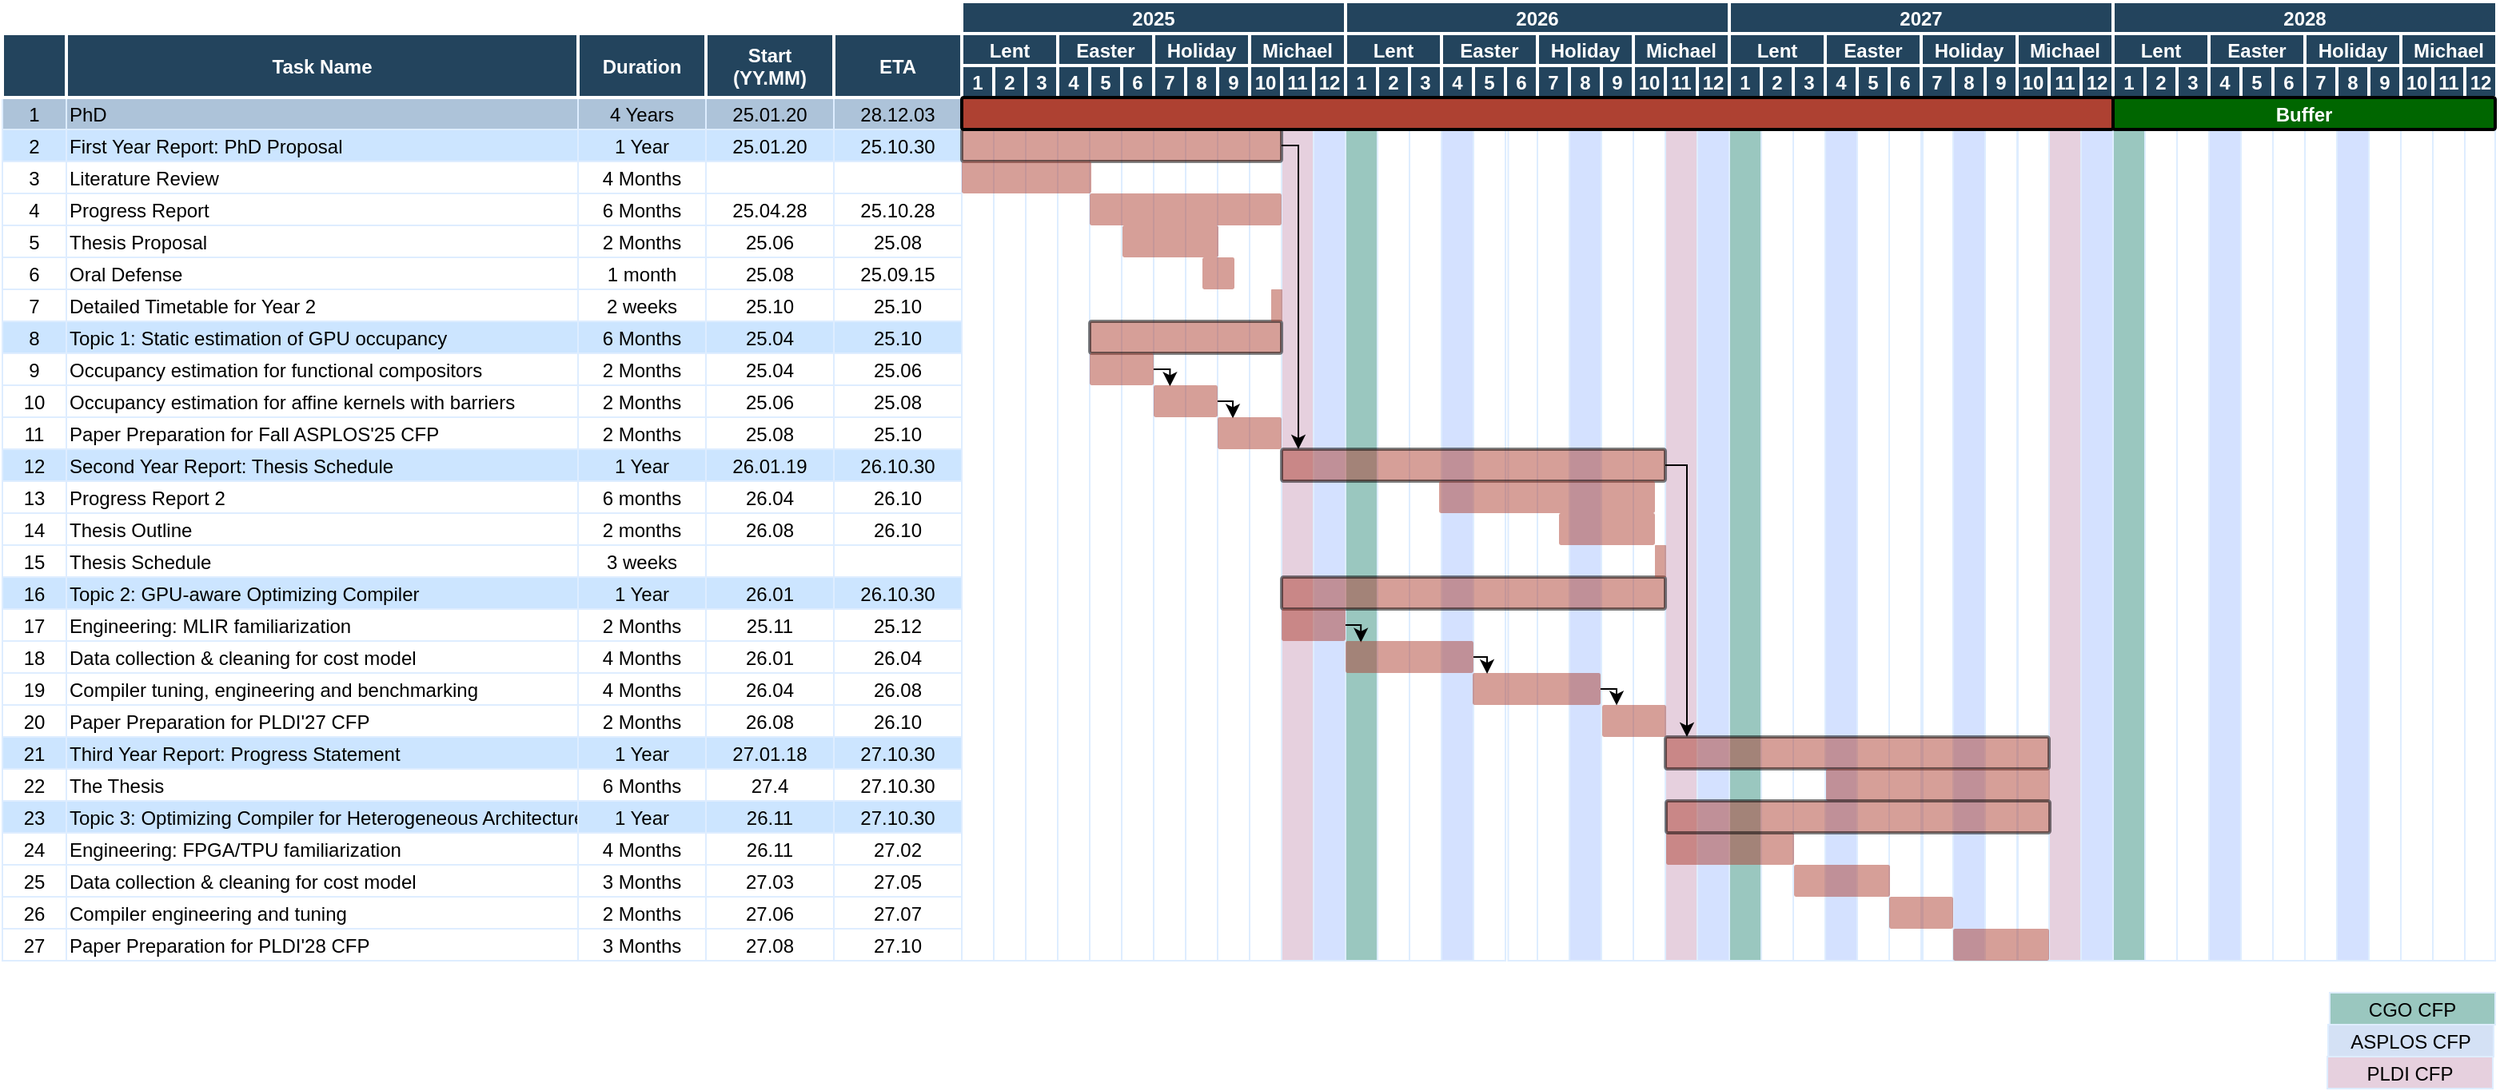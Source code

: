 <mxfile version="22.1.5" type="github">
  <diagram name="Page-1" id="8378b5f6-a2b2-b727-a746-972ab9d02e00">
    <mxGraphModel dx="847" dy="556" grid="1" gridSize="10" guides="1" tooltips="1" connect="0" arrows="1" fold="1" page="1" pageScale="1.5" pageWidth="1169" pageHeight="827" background="none" math="0" shadow="0">
      <root>
        <mxCell id="0" />
        <mxCell id="1" parent="0" />
        <mxCell id="1cEkrv7Ao01gGzmioIyL-587" value="" style="strokeColor=#DEEDFF" vertex="1" parent="1">
          <mxGeometry x="1347" y="380" width="20" height="540" as="geometry" />
        </mxCell>
        <mxCell id="1cEkrv7Ao01gGzmioIyL-431" value="" style="strokeColor=#DEEDFF" vertex="1" parent="1">
          <mxGeometry x="1326.5" y="380" width="20" height="540" as="geometry" />
        </mxCell>
        <mxCell id="1cEkrv7Ao01gGzmioIyL-586" value="" style="strokeColor=#DEEDFF" vertex="1" parent="1">
          <mxGeometry x="1287.5" y="380" width="20" height="540" as="geometry" />
        </mxCell>
        <mxCell id="1cEkrv7Ao01gGzmioIyL-544" value="" style="strokeColor=#DEEDFF" vertex="1" parent="1">
          <mxGeometry x="866.5" y="380" width="20" height="540" as="geometry" />
        </mxCell>
        <mxCell id="1cEkrv7Ao01gGzmioIyL-543" value="" style="strokeColor=#DEEDFF" vertex="1" parent="1">
          <mxGeometry x="1028.25" y="380" width="20" height="540" as="geometry" />
        </mxCell>
        <mxCell id="1cEkrv7Ao01gGzmioIyL-526" value="" style="strokeColor=#DEEDFF" vertex="1" parent="1">
          <mxGeometry x="1625.5" y="380" width="20" height="540" as="geometry" />
        </mxCell>
        <mxCell id="1cEkrv7Ao01gGzmioIyL-519" value="" style="strokeColor=#DEEDFF;fillColor=#E6D0DE;" vertex="1" parent="1">
          <mxGeometry x="886.5" y="380" width="20" height="540" as="geometry" />
        </mxCell>
        <mxCell id="1cEkrv7Ao01gGzmioIyL-520" value="" style="strokeColor=#DEEDFF;fillColor=#E6D0DE;" vertex="1" parent="1">
          <mxGeometry x="1126.5" y="380" width="20" height="540" as="geometry" />
        </mxCell>
        <mxCell id="1cEkrv7Ao01gGzmioIyL-521" value="" style="strokeColor=#DEEDFF;fillColor=#E6D0DE;" vertex="1" parent="1">
          <mxGeometry x="1366.5" y="380" width="20" height="540" as="geometry" />
        </mxCell>
        <mxCell id="1cEkrv7Ao01gGzmioIyL-507" value="" style="strokeColor=#DEEDFF;fillColor=#D4E1FF" vertex="1" parent="1">
          <mxGeometry x="906.5" y="380" width="20" height="540" as="geometry" />
        </mxCell>
        <mxCell id="1cEkrv7Ao01gGzmioIyL-437" value="" style="strokeColor=#DEEDFF" vertex="1" parent="1">
          <mxGeometry x="1606.5" y="380" width="20" height="540" as="geometry" />
        </mxCell>
        <mxCell id="1cEkrv7Ao01gGzmioIyL-438" value="" style="strokeColor=#DEEDFF" vertex="1" parent="1">
          <mxGeometry x="1586.5" y="380" width="20" height="540" as="geometry" />
        </mxCell>
        <mxCell id="1cEkrv7Ao01gGzmioIyL-439" value="" style="strokeColor=#DEEDFF" vertex="1" parent="1">
          <mxGeometry x="1566.5" y="380" width="20" height="540" as="geometry" />
        </mxCell>
        <mxCell id="1cEkrv7Ao01gGzmioIyL-440" value="" style="strokeColor=#DEEDFF" vertex="1" parent="1">
          <mxGeometry x="1526.5" y="380" width="20" height="540" as="geometry" />
        </mxCell>
        <mxCell id="1cEkrv7Ao01gGzmioIyL-441" value="" style="strokeColor=#DEEDFF" vertex="1" parent="1">
          <mxGeometry x="1506.5" y="380" width="20" height="540" as="geometry" />
        </mxCell>
        <mxCell id="1cEkrv7Ao01gGzmioIyL-442" value="" style="strokeColor=#DEEDFF" vertex="1" parent="1">
          <mxGeometry x="1486.5" y="380" width="20" height="540" as="geometry" />
        </mxCell>
        <mxCell id="1cEkrv7Ao01gGzmioIyL-443" value="" style="strokeColor=#DEEDFF" vertex="1" parent="1">
          <mxGeometry x="1446.5" y="380" width="20" height="540" as="geometry" />
        </mxCell>
        <mxCell id="1cEkrv7Ao01gGzmioIyL-444" value="" style="strokeColor=#DEEDFF" vertex="1" parent="1">
          <mxGeometry x="1426.5" y="380" width="20" height="540" as="geometry" />
        </mxCell>
        <mxCell id="1cEkrv7Ao01gGzmioIyL-432" value="" style="strokeColor=#DEEDFF" vertex="1" parent="1">
          <mxGeometry x="1236.5" y="350.0" width="20" height="520" as="geometry" />
        </mxCell>
        <mxCell id="1cEkrv7Ao01gGzmioIyL-433" value="" style="strokeColor=#DEEDFF" vertex="1" parent="1">
          <mxGeometry x="1266.5" y="380" width="20" height="540" as="geometry" />
        </mxCell>
        <mxCell id="1cEkrv7Ao01gGzmioIyL-434" value="" style="strokeColor=#DEEDFF" vertex="1" parent="1">
          <mxGeometry x="1246.5" y="380" width="20" height="540" as="geometry" />
        </mxCell>
        <mxCell id="1cEkrv7Ao01gGzmioIyL-435" value="" style="strokeColor=#DEEDFF" vertex="1" parent="1">
          <mxGeometry x="1206.5" y="380" width="20" height="540" as="geometry" />
        </mxCell>
        <mxCell id="1cEkrv7Ao01gGzmioIyL-436" value="" style="strokeColor=#DEEDFF" vertex="1" parent="1">
          <mxGeometry x="1186.5" y="380" width="20" height="540" as="geometry" />
        </mxCell>
        <mxCell id="1cEkrv7Ao01gGzmioIyL-422" value="" style="strokeColor=#DEEDFF" vertex="1" parent="1">
          <mxGeometry x="1106.5" y="380" width="20" height="540" as="geometry" />
        </mxCell>
        <mxCell id="1cEkrv7Ao01gGzmioIyL-423" value="" style="strokeColor=#DEEDFF" vertex="1" parent="1">
          <mxGeometry x="1086.5" y="380" width="20" height="540" as="geometry" />
        </mxCell>
        <mxCell id="1cEkrv7Ao01gGzmioIyL-424" value="" style="strokeColor=#DEEDFF" vertex="1" parent="1">
          <mxGeometry x="1046.5" y="380" width="20" height="540" as="geometry" />
        </mxCell>
        <mxCell id="1cEkrv7Ao01gGzmioIyL-426" value="" style="strokeColor=#DEEDFF" vertex="1" parent="1">
          <mxGeometry x="1006.5" y="380" width="20" height="540" as="geometry" />
        </mxCell>
        <mxCell id="1cEkrv7Ao01gGzmioIyL-427" value="" style="strokeColor=#DEEDFF" vertex="1" parent="1">
          <mxGeometry x="966.5" y="380" width="20" height="540" as="geometry" />
        </mxCell>
        <mxCell id="1cEkrv7Ao01gGzmioIyL-428" value="" style="strokeColor=#DEEDFF" vertex="1" parent="1">
          <mxGeometry x="946.5" y="380" width="20" height="540" as="geometry" />
        </mxCell>
        <mxCell id="1cEkrv7Ao01gGzmioIyL-418" value="" style="strokeColor=#DEEDFF" vertex="1" parent="1">
          <mxGeometry x="846.5" y="380" width="20" height="540" as="geometry" />
        </mxCell>
        <mxCell id="1cEkrv7Ao01gGzmioIyL-419" value="" style="strokeColor=#DEEDFF" vertex="1" parent="1">
          <mxGeometry x="826.5" y="380" width="20" height="540" as="geometry" />
        </mxCell>
        <mxCell id="1cEkrv7Ao01gGzmioIyL-420" value="" style="strokeColor=#DEEDFF" vertex="1" parent="1">
          <mxGeometry x="806.5" y="380" width="20" height="540" as="geometry" />
        </mxCell>
        <mxCell id="1cEkrv7Ao01gGzmioIyL-414" value="" style="strokeColor=#DEEDFF" vertex="1" parent="1">
          <mxGeometry x="786.5" y="380" width="20" height="540" as="geometry" />
        </mxCell>
        <mxCell id="1cEkrv7Ao01gGzmioIyL-413" value="" style="strokeColor=#DEEDFF" vertex="1" parent="1">
          <mxGeometry x="766.5" y="380" width="20" height="540" as="geometry" />
        </mxCell>
        <mxCell id="1cEkrv7Ao01gGzmioIyL-412" value="" style="strokeColor=#DEEDFF" vertex="1" parent="1">
          <mxGeometry x="746.5" y="380" width="20" height="540" as="geometry" />
        </mxCell>
        <mxCell id="1cEkrv7Ao01gGzmioIyL-411" value="" style="strokeColor=#DEEDFF" vertex="1" parent="1">
          <mxGeometry x="726.5" y="380" width="20" height="540" as="geometry" />
        </mxCell>
        <mxCell id="1cEkrv7Ao01gGzmioIyL-410" value="" style="strokeColor=#DEEDFF" vertex="1" parent="1">
          <mxGeometry x="706.5" y="380" width="20" height="540" as="geometry" />
        </mxCell>
        <mxCell id="1cEkrv7Ao01gGzmioIyL-393" value="" style="strokeColor=#DEEDFF;fillColor=#D4E1FF" vertex="1" parent="1">
          <mxGeometry x="1546.5" y="380" width="20" height="540" as="geometry" />
        </mxCell>
        <mxCell id="1cEkrv7Ao01gGzmioIyL-394" value="" style="strokeColor=#DEEDFF;fillColor=#D4E1FF" vertex="1" parent="1">
          <mxGeometry x="1466.5" y="380" width="20" height="540" as="geometry" />
        </mxCell>
        <mxCell id="1cEkrv7Ao01gGzmioIyL-395" value="" style="strokeColor=#DEEDFF;fillColor=#9AC7BF;" vertex="1" parent="1">
          <mxGeometry x="1406.5" y="380" width="20" height="540" as="geometry" />
        </mxCell>
        <mxCell id="1cEkrv7Ao01gGzmioIyL-385" value="" style="strokeColor=#DEEDFF;fillColor=#D4E1FF" vertex="1" parent="1">
          <mxGeometry x="1386.5" y="380" width="20" height="540" as="geometry" />
        </mxCell>
        <mxCell id="1cEkrv7Ao01gGzmioIyL-386" value="" style="strokeColor=#DEEDFF;fillColor=#D4E1FF" vertex="1" parent="1">
          <mxGeometry x="1306.5" y="380" width="20" height="540" as="geometry" />
        </mxCell>
        <mxCell id="1cEkrv7Ao01gGzmioIyL-387" value="" style="strokeColor=#DEEDFF;fillColor=#D4E1FF" vertex="1" parent="1">
          <mxGeometry x="1226.5" y="380" width="20" height="540" as="geometry" />
        </mxCell>
        <mxCell id="1cEkrv7Ao01gGzmioIyL-388" value="" style="strokeColor=#DEEDFF;fillColor=#9AC7BF;" vertex="1" parent="1">
          <mxGeometry x="1166.5" y="380" width="20" height="540" as="geometry" />
        </mxCell>
        <mxCell id="1cEkrv7Ao01gGzmioIyL-383" value="" style="strokeColor=#DEEDFF;fillColor=#D4E1FF" vertex="1" parent="1">
          <mxGeometry x="1146.5" y="380" width="20" height="540" as="geometry" />
        </mxCell>
        <mxCell id="1cEkrv7Ao01gGzmioIyL-379" value="" style="strokeColor=#DEEDFF;fillColor=#D4E1FF" vertex="1" parent="1">
          <mxGeometry x="1066.5" y="380" width="20" height="540" as="geometry" />
        </mxCell>
        <mxCell id="1cEkrv7Ao01gGzmioIyL-378" value="" style="strokeColor=#DEEDFF;fillColor=#D4E1FF" vertex="1" parent="1">
          <mxGeometry x="986.5" y="380" width="20" height="540" as="geometry" />
        </mxCell>
        <mxCell id="1cEkrv7Ao01gGzmioIyL-356" value="1" style="fillColor=#23445D;strokeColor=#FFFFFF;strokeWidth=2;fontColor=#FFFFFF;fontStyle=1" vertex="1" parent="1">
          <mxGeometry x="1406.5" y="360.0" width="20" height="20" as="geometry" />
        </mxCell>
        <mxCell id="1cEkrv7Ao01gGzmioIyL-357" value="2" style="fillColor=#23445D;strokeColor=#FFFFFF;strokeWidth=2;fontColor=#FFFFFF;fontStyle=1" vertex="1" parent="1">
          <mxGeometry x="1426.5" y="360.0" width="20" height="20" as="geometry" />
        </mxCell>
        <mxCell id="1cEkrv7Ao01gGzmioIyL-358" value="3" style="fillColor=#23445D;strokeColor=#FFFFFF;strokeWidth=2;fontColor=#FFFFFF;fontStyle=1" vertex="1" parent="1">
          <mxGeometry x="1446.5" y="360.0" width="20" height="20" as="geometry" />
        </mxCell>
        <mxCell id="1cEkrv7Ao01gGzmioIyL-359" value="4" style="fillColor=#23445D;strokeColor=#FFFFFF;strokeWidth=2;fontColor=#FFFFFF;fontStyle=1" vertex="1" parent="1">
          <mxGeometry x="1466.5" y="360.0" width="20" height="20" as="geometry" />
        </mxCell>
        <mxCell id="1cEkrv7Ao01gGzmioIyL-360" value="5" style="fillColor=#23445D;strokeColor=#FFFFFF;strokeWidth=2;fontColor=#FFFFFF;fontStyle=1" vertex="1" parent="1">
          <mxGeometry x="1486.5" y="360.0" width="20" height="20" as="geometry" />
        </mxCell>
        <mxCell id="1cEkrv7Ao01gGzmioIyL-361" value="6" style="fillColor=#23445D;strokeColor=#FFFFFF;strokeWidth=2;fontColor=#FFFFFF;fontStyle=1" vertex="1" parent="1">
          <mxGeometry x="1506.5" y="360.0" width="20" height="20" as="geometry" />
        </mxCell>
        <mxCell id="1cEkrv7Ao01gGzmioIyL-362" value="7" style="fillColor=#23445D;strokeColor=#FFFFFF;strokeWidth=2;fontColor=#FFFFFF;fontStyle=1" vertex="1" parent="1">
          <mxGeometry x="1526.5" y="360.0" width="20" height="20" as="geometry" />
        </mxCell>
        <mxCell id="1cEkrv7Ao01gGzmioIyL-363" value="8" style="fillColor=#23445D;strokeColor=#FFFFFF;strokeWidth=2;fontColor=#FFFFFF;fontStyle=1" vertex="1" parent="1">
          <mxGeometry x="1546.5" y="360.0" width="20" height="20" as="geometry" />
        </mxCell>
        <mxCell id="1cEkrv7Ao01gGzmioIyL-364" value="9" style="fillColor=#23445D;strokeColor=#FFFFFF;strokeWidth=2;fontColor=#FFFFFF;fontStyle=1" vertex="1" parent="1">
          <mxGeometry x="1566.5" y="360.0" width="20" height="20" as="geometry" />
        </mxCell>
        <mxCell id="1cEkrv7Ao01gGzmioIyL-365" value="10" style="fillColor=#23445D;strokeColor=#FFFFFF;strokeWidth=2;fontColor=#FFFFFF;fontStyle=1" vertex="1" parent="1">
          <mxGeometry x="1586.5" y="360.0" width="20" height="20" as="geometry" />
        </mxCell>
        <mxCell id="1cEkrv7Ao01gGzmioIyL-366" value="11" style="fillColor=#23445D;strokeColor=#FFFFFF;strokeWidth=2;fontColor=#FFFFFF;fontStyle=1" vertex="1" parent="1">
          <mxGeometry x="1606.5" y="360.0" width="20" height="20" as="geometry" />
        </mxCell>
        <mxCell id="1cEkrv7Ao01gGzmioIyL-367" value="12" style="fillColor=#23445D;strokeColor=#FFFFFF;strokeWidth=2;fontColor=#FFFFFF;fontStyle=1" vertex="1" parent="1">
          <mxGeometry x="1626.5" y="360.0" width="20" height="20" as="geometry" />
        </mxCell>
        <mxCell id="1cEkrv7Ao01gGzmioIyL-368" value="Michael" style="fillColor=#23445D;strokeColor=#FFFFFF;strokeWidth=2;fontColor=#FFFFFF;fontStyle=1" vertex="1" parent="1">
          <mxGeometry x="1586.5" y="340" width="60" height="20" as="geometry" />
        </mxCell>
        <mxCell id="1cEkrv7Ao01gGzmioIyL-369" value="Easter" style="fillColor=#23445D;strokeColor=#FFFFFF;strokeWidth=2;fontColor=#FFFFFF;fontStyle=1" vertex="1" parent="1">
          <mxGeometry x="1466.5" y="340" width="60" height="20" as="geometry" />
        </mxCell>
        <mxCell id="1cEkrv7Ao01gGzmioIyL-370" value="Lent" style="fillColor=#23445D;strokeColor=#FFFFFF;strokeWidth=2;fontColor=#FFFFFF;fontStyle=1" vertex="1" parent="1">
          <mxGeometry x="1406.5" y="340" width="60" height="20" as="geometry" />
        </mxCell>
        <mxCell id="1cEkrv7Ao01gGzmioIyL-371" value="Holiday" style="fillColor=#23445D;strokeColor=#FFFFFF;strokeWidth=2;fontColor=#FFFFFF;fontStyle=1" vertex="1" parent="1">
          <mxGeometry x="1526.5" y="340" width="60" height="20" as="geometry" />
        </mxCell>
        <mxCell id="1cEkrv7Ao01gGzmioIyL-372" value="2028" style="fillColor=#23445D;strokeColor=#FFFFFF;strokeWidth=2;fontColor=#FFFFFF;fontStyle=1" vertex="1" parent="1">
          <mxGeometry x="1406.5" y="320" width="240" height="20" as="geometry" />
        </mxCell>
        <mxCell id="1cEkrv7Ao01gGzmioIyL-287" value="1" style="fillColor=#23445D;strokeColor=#FFFFFF;strokeWidth=2;fontColor=#FFFFFF;fontStyle=1" vertex="1" parent="1">
          <mxGeometry x="926.5" y="360.0" width="20" height="20" as="geometry" />
        </mxCell>
        <mxCell id="1cEkrv7Ao01gGzmioIyL-288" value="2" style="fillColor=#23445D;strokeColor=#FFFFFF;strokeWidth=2;fontColor=#FFFFFF;fontStyle=1" vertex="1" parent="1">
          <mxGeometry x="946.5" y="360.0" width="20" height="20" as="geometry" />
        </mxCell>
        <mxCell id="1cEkrv7Ao01gGzmioIyL-289" value="3" style="fillColor=#23445D;strokeColor=#FFFFFF;strokeWidth=2;fontColor=#FFFFFF;fontStyle=1" vertex="1" parent="1">
          <mxGeometry x="966.5" y="360.0" width="20" height="20" as="geometry" />
        </mxCell>
        <mxCell id="1cEkrv7Ao01gGzmioIyL-290" value="4" style="fillColor=#23445D;strokeColor=#FFFFFF;strokeWidth=2;fontColor=#FFFFFF;fontStyle=1" vertex="1" parent="1">
          <mxGeometry x="986.5" y="360.0" width="20" height="20" as="geometry" />
        </mxCell>
        <mxCell id="1cEkrv7Ao01gGzmioIyL-291" value="5" style="fillColor=#23445D;strokeColor=#FFFFFF;strokeWidth=2;fontColor=#FFFFFF;fontStyle=1" vertex="1" parent="1">
          <mxGeometry x="1006.5" y="360.0" width="20" height="20" as="geometry" />
        </mxCell>
        <mxCell id="1cEkrv7Ao01gGzmioIyL-292" value="6" style="fillColor=#23445D;strokeColor=#FFFFFF;strokeWidth=2;fontColor=#FFFFFF;fontStyle=1" vertex="1" parent="1">
          <mxGeometry x="1026.5" y="360.0" width="20" height="20" as="geometry" />
        </mxCell>
        <mxCell id="1cEkrv7Ao01gGzmioIyL-293" value="7" style="fillColor=#23445D;strokeColor=#FFFFFF;strokeWidth=2;fontColor=#FFFFFF;fontStyle=1" vertex="1" parent="1">
          <mxGeometry x="1046.5" y="360.0" width="20" height="20" as="geometry" />
        </mxCell>
        <mxCell id="1cEkrv7Ao01gGzmioIyL-294" value="8" style="fillColor=#23445D;strokeColor=#FFFFFF;strokeWidth=2;fontColor=#FFFFFF;fontStyle=1" vertex="1" parent="1">
          <mxGeometry x="1066.5" y="360.0" width="20" height="20" as="geometry" />
        </mxCell>
        <mxCell id="1cEkrv7Ao01gGzmioIyL-295" value="9" style="fillColor=#23445D;strokeColor=#FFFFFF;strokeWidth=2;fontColor=#FFFFFF;fontStyle=1" vertex="1" parent="1">
          <mxGeometry x="1086.5" y="360.0" width="20" height="20" as="geometry" />
        </mxCell>
        <mxCell id="1cEkrv7Ao01gGzmioIyL-296" value="10" style="fillColor=#23445D;strokeColor=#FFFFFF;strokeWidth=2;fontColor=#FFFFFF;fontStyle=1" vertex="1" parent="1">
          <mxGeometry x="1106.5" y="360.0" width="20" height="20" as="geometry" />
        </mxCell>
        <mxCell id="1cEkrv7Ao01gGzmioIyL-297" value="11" style="fillColor=#23445D;strokeColor=#FFFFFF;strokeWidth=2;fontColor=#FFFFFF;fontStyle=1" vertex="1" parent="1">
          <mxGeometry x="1126.5" y="360.0" width="20" height="20" as="geometry" />
        </mxCell>
        <mxCell id="1cEkrv7Ao01gGzmioIyL-298" value="12" style="fillColor=#23445D;strokeColor=#FFFFFF;strokeWidth=2;fontColor=#FFFFFF;fontStyle=1" vertex="1" parent="1">
          <mxGeometry x="1146.5" y="360.0" width="20" height="20" as="geometry" />
        </mxCell>
        <mxCell id="1cEkrv7Ao01gGzmioIyL-299" value="Michael" style="fillColor=#23445D;strokeColor=#FFFFFF;strokeWidth=2;fontColor=#FFFFFF;fontStyle=1" vertex="1" parent="1">
          <mxGeometry x="1106.5" y="340" width="60" height="20" as="geometry" />
        </mxCell>
        <mxCell id="1cEkrv7Ao01gGzmioIyL-300" value="Easter" style="fillColor=#23445D;strokeColor=#FFFFFF;strokeWidth=2;fontColor=#FFFFFF;fontStyle=1" vertex="1" parent="1">
          <mxGeometry x="986.5" y="340" width="60" height="20" as="geometry" />
        </mxCell>
        <mxCell id="1cEkrv7Ao01gGzmioIyL-301" value="Lent" style="fillColor=#23445D;strokeColor=#FFFFFF;strokeWidth=2;fontColor=#FFFFFF;fontStyle=1" vertex="1" parent="1">
          <mxGeometry x="926.5" y="340" width="60" height="20" as="geometry" />
        </mxCell>
        <mxCell id="1cEkrv7Ao01gGzmioIyL-302" value="Holiday" style="fillColor=#23445D;strokeColor=#FFFFFF;strokeWidth=2;fontColor=#FFFFFF;fontStyle=1" vertex="1" parent="1">
          <mxGeometry x="1046.5" y="340" width="60" height="20" as="geometry" />
        </mxCell>
        <mxCell id="1cEkrv7Ao01gGzmioIyL-303" value="2026" style="fillColor=#23445D;strokeColor=#FFFFFF;strokeWidth=2;fontColor=#FFFFFF;fontStyle=1" vertex="1" parent="1">
          <mxGeometry x="926.5" y="320" width="240" height="20" as="geometry" />
        </mxCell>
        <mxCell id="1cEkrv7Ao01gGzmioIyL-321" value="1" style="fillColor=#23445D;strokeColor=#FFFFFF;strokeWidth=2;fontColor=#FFFFFF;fontStyle=1" vertex="1" parent="1">
          <mxGeometry x="1166.5" y="360.0" width="20" height="20" as="geometry" />
        </mxCell>
        <mxCell id="1cEkrv7Ao01gGzmioIyL-322" value="2" style="fillColor=#23445D;strokeColor=#FFFFFF;strokeWidth=2;fontColor=#FFFFFF;fontStyle=1" vertex="1" parent="1">
          <mxGeometry x="1186.5" y="360.0" width="20" height="20" as="geometry" />
        </mxCell>
        <mxCell id="1cEkrv7Ao01gGzmioIyL-323" value="3" style="fillColor=#23445D;strokeColor=#FFFFFF;strokeWidth=2;fontColor=#FFFFFF;fontStyle=1" vertex="1" parent="1">
          <mxGeometry x="1206.5" y="360.0" width="20" height="20" as="geometry" />
        </mxCell>
        <mxCell id="1cEkrv7Ao01gGzmioIyL-324" value="4" style="fillColor=#23445D;strokeColor=#FFFFFF;strokeWidth=2;fontColor=#FFFFFF;fontStyle=1" vertex="1" parent="1">
          <mxGeometry x="1226.5" y="360.0" width="20" height="20" as="geometry" />
        </mxCell>
        <mxCell id="1cEkrv7Ao01gGzmioIyL-325" value="5" style="fillColor=#23445D;strokeColor=#FFFFFF;strokeWidth=2;fontColor=#FFFFFF;fontStyle=1" vertex="1" parent="1">
          <mxGeometry x="1246.5" y="360.0" width="20" height="20" as="geometry" />
        </mxCell>
        <mxCell id="1cEkrv7Ao01gGzmioIyL-326" value="6" style="fillColor=#23445D;strokeColor=#FFFFFF;strokeWidth=2;fontColor=#FFFFFF;fontStyle=1" vertex="1" parent="1">
          <mxGeometry x="1266.5" y="360.0" width="20" height="20" as="geometry" />
        </mxCell>
        <mxCell id="1cEkrv7Ao01gGzmioIyL-327" value="7" style="fillColor=#23445D;strokeColor=#FFFFFF;strokeWidth=2;fontColor=#FFFFFF;fontStyle=1" vertex="1" parent="1">
          <mxGeometry x="1286.5" y="360.0" width="20" height="20" as="geometry" />
        </mxCell>
        <mxCell id="1cEkrv7Ao01gGzmioIyL-328" value="8" style="fillColor=#23445D;strokeColor=#FFFFFF;strokeWidth=2;fontColor=#FFFFFF;fontStyle=1" vertex="1" parent="1">
          <mxGeometry x="1306.5" y="360.0" width="20" height="20" as="geometry" />
        </mxCell>
        <mxCell id="1cEkrv7Ao01gGzmioIyL-329" value="9" style="fillColor=#23445D;strokeColor=#FFFFFF;strokeWidth=2;fontColor=#FFFFFF;fontStyle=1" vertex="1" parent="1">
          <mxGeometry x="1326.5" y="360.0" width="20" height="20" as="geometry" />
        </mxCell>
        <mxCell id="1cEkrv7Ao01gGzmioIyL-330" value="10" style="fillColor=#23445D;strokeColor=#FFFFFF;strokeWidth=2;fontColor=#FFFFFF;fontStyle=1" vertex="1" parent="1">
          <mxGeometry x="1346.5" y="360.0" width="20" height="20" as="geometry" />
        </mxCell>
        <mxCell id="1cEkrv7Ao01gGzmioIyL-331" value="11" style="fillColor=#23445D;strokeColor=#FFFFFF;strokeWidth=2;fontColor=#FFFFFF;fontStyle=1" vertex="1" parent="1">
          <mxGeometry x="1366.5" y="360.0" width="20" height="20" as="geometry" />
        </mxCell>
        <mxCell id="1cEkrv7Ao01gGzmioIyL-332" value="12" style="fillColor=#23445D;strokeColor=#FFFFFF;strokeWidth=2;fontColor=#FFFFFF;fontStyle=1" vertex="1" parent="1">
          <mxGeometry x="1386.5" y="360.0" width="20" height="20" as="geometry" />
        </mxCell>
        <mxCell id="1cEkrv7Ao01gGzmioIyL-333" value="Michael" style="fillColor=#23445D;strokeColor=#FFFFFF;strokeWidth=2;fontColor=#FFFFFF;fontStyle=1" vertex="1" parent="1">
          <mxGeometry x="1346.5" y="340" width="60" height="20" as="geometry" />
        </mxCell>
        <mxCell id="1cEkrv7Ao01gGzmioIyL-334" value="Easter" style="fillColor=#23445D;strokeColor=#FFFFFF;strokeWidth=2;fontColor=#FFFFFF;fontStyle=1" vertex="1" parent="1">
          <mxGeometry x="1226.5" y="340" width="60" height="20" as="geometry" />
        </mxCell>
        <mxCell id="1cEkrv7Ao01gGzmioIyL-335" value="Lent" style="fillColor=#23445D;strokeColor=#FFFFFF;strokeWidth=2;fontColor=#FFFFFF;fontStyle=1" vertex="1" parent="1">
          <mxGeometry x="1166.5" y="340" width="60" height="20" as="geometry" />
        </mxCell>
        <mxCell id="1cEkrv7Ao01gGzmioIyL-336" value="Holiday" style="fillColor=#23445D;strokeColor=#FFFFFF;strokeWidth=2;fontColor=#FFFFFF;fontStyle=1" vertex="1" parent="1">
          <mxGeometry x="1286.5" y="340" width="60" height="20" as="geometry" />
        </mxCell>
        <mxCell id="1cEkrv7Ao01gGzmioIyL-337" value="2027" style="fillColor=#23445D;strokeColor=#FFFFFF;strokeWidth=2;fontColor=#FFFFFF;fontStyle=1" vertex="1" parent="1">
          <mxGeometry x="1166.5" y="320" width="240" height="20" as="geometry" />
        </mxCell>
        <mxCell id="63" value="1" style="strokeColor=#DEEDFF;fillColor=#ADC3D9" parent="1" vertex="1">
          <mxGeometry x="86.5" y="380" width="40" height="20" as="geometry" />
        </mxCell>
        <mxCell id="64" value="PhD " style="align=left;strokeColor=#DEEDFF;fillColor=#ADC3D9" parent="1" vertex="1">
          <mxGeometry x="126.5" y="380" width="320" height="20" as="geometry" />
        </mxCell>
        <mxCell id="65" value="4 Years" style="strokeColor=#DEEDFF;fillColor=#ADC3D9" parent="1" vertex="1">
          <mxGeometry x="446.5" y="380" width="80.0" height="20" as="geometry" />
        </mxCell>
        <mxCell id="66" value="25.01.20" style="strokeColor=#DEEDFF;fillColor=#ADC3D9" parent="1" vertex="1">
          <mxGeometry x="526.5" y="380" width="80.0" height="20" as="geometry" />
        </mxCell>
        <mxCell id="67" value="28.12.03" style="strokeColor=#DEEDFF;fillColor=#ADC3D9" parent="1" vertex="1">
          <mxGeometry x="606.5" y="380.0" width="80.0" height="20" as="geometry" />
        </mxCell>
        <mxCell id="68" value="" style="strokeColor=#DEEDFF" parent="1" vertex="1">
          <mxGeometry x="686.5" y="380" width="20" height="540" as="geometry" />
        </mxCell>
        <mxCell id="69" value="2" style="strokeColor=#DEEDFF;fillColor=#CCE5FF" parent="1" vertex="1">
          <mxGeometry x="86.5" y="400.0" width="40" height="20" as="geometry" />
        </mxCell>
        <mxCell id="74" value="3" style="strokeColor=#DEEDFF" parent="1" vertex="1">
          <mxGeometry x="86.5" y="420.0" width="40" height="20" as="geometry" />
        </mxCell>
        <mxCell id="79" value="4" style="strokeColor=#DEEDFF" parent="1" vertex="1">
          <mxGeometry x="86.5" y="440.0" width="40" height="20" as="geometry" />
        </mxCell>
        <mxCell id="84" value="5" style="strokeColor=#DEEDFF" parent="1" vertex="1">
          <mxGeometry x="86.5" y="460.0" width="40" height="20" as="geometry" />
        </mxCell>
        <mxCell id="89" value="6" style="strokeColor=#DEEDFF" parent="1" vertex="1">
          <mxGeometry x="86.5" y="480.0" width="40" height="20" as="geometry" />
        </mxCell>
        <mxCell id="91" value="" style="strokeColor=#DEEDFF" parent="1" vertex="1">
          <mxGeometry x="416.5" y="650.0" width="80.0" height="20" as="geometry" />
        </mxCell>
        <mxCell id="92" value="" style="strokeColor=#DEEDFF" parent="1" vertex="1">
          <mxGeometry x="496.5" y="650.0" width="80.0" height="20" as="geometry" />
        </mxCell>
        <mxCell id="93" value="" style="strokeColor=#DEEDFF" parent="1" vertex="1">
          <mxGeometry x="576.5" y="650.0" width="80.0" height="20" as="geometry" />
        </mxCell>
        <mxCell id="94" value="7" style="strokeColor=#DEEDFF" parent="1" vertex="1">
          <mxGeometry x="86.5" y="500.0" width="40" height="20" as="geometry" />
        </mxCell>
        <mxCell id="99" value="8" style="strokeColor=#DEEDFF;fillColor=#CCE5FF;" parent="1" vertex="1">
          <mxGeometry x="86.5" y="520.0" width="40" height="20" as="geometry" />
        </mxCell>
        <mxCell id="104" value="9" style="strokeColor=#DEEDFF;fillColor=#FFFFFF;" parent="1" vertex="1">
          <mxGeometry x="86.5" y="540.0" width="40" height="20" as="geometry" />
        </mxCell>
        <mxCell id="105" value="First Year Report: PhD Proposal" style="align=left;strokeColor=#DEEDFF;fillColor=#CCE5FF" parent="1" vertex="1">
          <mxGeometry x="126.5" y="400.0" width="320.0" height="20.0" as="geometry" />
        </mxCell>
        <mxCell id="106" value="1 Year" style="strokeColor=#DEEDFF;fillColor=#CCE5FF" parent="1" vertex="1">
          <mxGeometry x="446.5" y="400.0" width="80.0" height="20" as="geometry" />
        </mxCell>
        <mxCell id="107" value="25.01.20" style="strokeColor=#DEEDFF;fillColor=#CCE5FF" parent="1" vertex="1">
          <mxGeometry x="526.5" y="400.0" width="80.0" height="20" as="geometry" />
        </mxCell>
        <mxCell id="108" value="25.10.30" style="strokeColor=#DEEDFF;fillColor=#CCE5FF" parent="1" vertex="1">
          <mxGeometry x="606.5" y="400.0" width="80.0" height="20" as="geometry" />
        </mxCell>
        <mxCell id="109" value="10" style="strokeColor=#DEEDFF" parent="1" vertex="1">
          <mxGeometry x="86.5" y="560.0" width="40" height="20" as="geometry" />
        </mxCell>
        <mxCell id="110" value="Literature Review" style="align=left;strokeColor=#DEEDFF" parent="1" vertex="1">
          <mxGeometry x="126.5" y="420.0" width="320.0" height="20" as="geometry" />
        </mxCell>
        <mxCell id="111" value="4 Months" style="strokeColor=#DEEDFF" parent="1" vertex="1">
          <mxGeometry x="446.5" y="420.0" width="80.0" height="20" as="geometry" />
        </mxCell>
        <mxCell id="112" value="" style="strokeColor=#DEEDFF" parent="1" vertex="1">
          <mxGeometry x="526.5" y="420.0" width="80.0" height="20" as="geometry" />
        </mxCell>
        <mxCell id="113" value="" style="strokeColor=#DEEDFF" parent="1" vertex="1">
          <mxGeometry x="606.5" y="420.0" width="80.0" height="20" as="geometry" />
        </mxCell>
        <mxCell id="114" value="11" style="strokeColor=#DEEDFF" parent="1" vertex="1">
          <mxGeometry x="86.5" y="580.0" width="40" height="20" as="geometry" />
        </mxCell>
        <mxCell id="115" value="Progress Report" style="align=left;strokeColor=#DEEDFF" parent="1" vertex="1">
          <mxGeometry x="126.5" y="440.0" width="320.0" height="20" as="geometry" />
        </mxCell>
        <mxCell id="116" value="6 Months" style="strokeColor=#DEEDFF" parent="1" vertex="1">
          <mxGeometry x="446.5" y="440.0" width="80.0" height="20" as="geometry" />
        </mxCell>
        <mxCell id="117" value="25.04.28" style="strokeColor=#DEEDFF" parent="1" vertex="1">
          <mxGeometry x="526.5" y="440.0" width="80.0" height="20" as="geometry" />
        </mxCell>
        <mxCell id="118" value="25.10.28" style="strokeColor=#DEEDFF" parent="1" vertex="1">
          <mxGeometry x="606.5" y="440.0" width="80.0" height="20" as="geometry" />
        </mxCell>
        <mxCell id="119" value="12" style="strokeColor=#DEEDFF;fillColor=#CCE5FF;" parent="1" vertex="1">
          <mxGeometry x="86.5" y="600.0" width="40" height="20" as="geometry" />
        </mxCell>
        <mxCell id="120" value="Thesis Proposal" style="align=left;strokeColor=#DEEDFF" parent="1" vertex="1">
          <mxGeometry x="126.5" y="460.0" width="320" height="20" as="geometry" />
        </mxCell>
        <mxCell id="121" value="2 Months" style="strokeColor=#DEEDFF" parent="1" vertex="1">
          <mxGeometry x="446.5" y="460.0" width="80.0" height="20" as="geometry" />
        </mxCell>
        <mxCell id="122" value="25.06" style="strokeColor=#DEEDFF" parent="1" vertex="1">
          <mxGeometry x="526.5" y="460.0" width="80.0" height="20" as="geometry" />
        </mxCell>
        <mxCell id="123" value="25.08" style="strokeColor=#DEEDFF" parent="1" vertex="1">
          <mxGeometry x="606.5" y="460.0" width="80.0" height="20" as="geometry" />
        </mxCell>
        <mxCell id="124" value="13" style="strokeColor=#DEEDFF" parent="1" vertex="1">
          <mxGeometry x="86.5" y="620.0" width="40" height="20" as="geometry" />
        </mxCell>
        <mxCell id="125" value="Detailed Timetable for Year 2" style="align=left;strokeColor=#DEEDFF" parent="1" vertex="1">
          <mxGeometry x="126.5" y="500.0" width="320" height="20" as="geometry" />
        </mxCell>
        <mxCell id="126" value="2 weeks" style="strokeColor=#DEEDFF" parent="1" vertex="1">
          <mxGeometry x="446.5" y="500.0" width="80.0" height="20" as="geometry" />
        </mxCell>
        <mxCell id="127" value="25.10" style="strokeColor=#DEEDFF" parent="1" vertex="1">
          <mxGeometry x="526.5" y="500.0" width="80.0" height="20" as="geometry" />
        </mxCell>
        <mxCell id="128" value="25.10" style="strokeColor=#DEEDFF" parent="1" vertex="1">
          <mxGeometry x="606.5" y="500.0" width="80.0" height="20" as="geometry" />
        </mxCell>
        <mxCell id="129" value="14" style="strokeColor=#DEEDFF" parent="1" vertex="1">
          <mxGeometry x="86.5" y="640.0" width="40" height="20" as="geometry" />
        </mxCell>
        <mxCell id="134" value="15" style="strokeColor=#DEEDFF;fillColor=#FFFFFF" parent="1" vertex="1">
          <mxGeometry x="86.5" y="660.0" width="40" height="20" as="geometry" />
        </mxCell>
        <mxCell id="139" value="16" style="strokeColor=#DEEDFF;fillColor=#CCE5FF" parent="1" vertex="1">
          <mxGeometry x="86.5" y="680.0" width="40" height="20" as="geometry" />
        </mxCell>
        <mxCell id="140" value="Second Year Report: Thesis Schedule" style="align=left;strokeColor=#DEEDFF;fillColor=#CCE5FF" parent="1" vertex="1">
          <mxGeometry x="126.5" y="600.0" width="320.0" height="20" as="geometry" />
        </mxCell>
        <mxCell id="141" value="1 Year" style="strokeColor=#DEEDFF;fillColor=#CCE5FF" parent="1" vertex="1">
          <mxGeometry x="446.5" y="600.0" width="80.0" height="20" as="geometry" />
        </mxCell>
        <mxCell id="142" value="26.01.19" style="strokeColor=#DEEDFF;fillColor=#CCE5FF" parent="1" vertex="1">
          <mxGeometry x="526.5" y="600.0" width="80.0" height="20" as="geometry" />
        </mxCell>
        <mxCell id="143" value="26.10.30" style="strokeColor=#DEEDFF;fillColor=#CCE5FF" parent="1" vertex="1">
          <mxGeometry x="606.5" y="600.0" width="80.0" height="20" as="geometry" />
        </mxCell>
        <mxCell id="144" value="17" style="strokeColor=#DEEDFF" parent="1" vertex="1">
          <mxGeometry x="86.5" y="700.0" width="40" height="20" as="geometry" />
        </mxCell>
        <mxCell id="145" value="Progress Report 2" style="align=left;strokeColor=#DEEDFF" parent="1" vertex="1">
          <mxGeometry x="126.5" y="620.0" width="320.0" height="20" as="geometry" />
        </mxCell>
        <mxCell id="146" value="6 months" style="strokeColor=#DEEDFF" parent="1" vertex="1">
          <mxGeometry x="446.5" y="620.0" width="80.0" height="20" as="geometry" />
        </mxCell>
        <mxCell id="147" value="26.04" style="strokeColor=#DEEDFF" parent="1" vertex="1">
          <mxGeometry x="526.5" y="620.0" width="80.0" height="20" as="geometry" />
        </mxCell>
        <mxCell id="148" value="26.10" style="strokeColor=#DEEDFF" parent="1" vertex="1">
          <mxGeometry x="606.5" y="620.0" width="80.0" height="20" as="geometry" />
        </mxCell>
        <mxCell id="149" value="18" style="strokeColor=#DEEDFF" parent="1" vertex="1">
          <mxGeometry x="86.5" y="720.0" width="40" height="20" as="geometry" />
        </mxCell>
        <mxCell id="150" value="Thesis Outline" style="align=left;strokeColor=#DEEDFF" parent="1" vertex="1">
          <mxGeometry x="126.5" y="640.0" width="320.0" height="20" as="geometry" />
        </mxCell>
        <mxCell id="151" value="2 months" style="strokeColor=#DEEDFF" parent="1" vertex="1">
          <mxGeometry x="446.5" y="640.0" width="80.0" height="20" as="geometry" />
        </mxCell>
        <mxCell id="152" value="26.08" style="strokeColor=#DEEDFF" parent="1" vertex="1">
          <mxGeometry x="526.5" y="640.0" width="80.0" height="20" as="geometry" />
        </mxCell>
        <mxCell id="153" value="26.10" style="strokeColor=#DEEDFF" parent="1" vertex="1">
          <mxGeometry x="606.5" y="640.0" width="80.0" height="20" as="geometry" />
        </mxCell>
        <mxCell id="154" value="19" style="strokeColor=#DEEDFF" parent="1" vertex="1">
          <mxGeometry x="86.5" y="740.0" width="40" height="20" as="geometry" />
        </mxCell>
        <mxCell id="155" value="Thesis Schedule" style="align=left;strokeColor=#DEEDFF" parent="1" vertex="1">
          <mxGeometry x="126.5" y="660.0" width="320.0" height="20" as="geometry" />
        </mxCell>
        <mxCell id="156" value="3 weeks" style="strokeColor=#DEEDFF" parent="1" vertex="1">
          <mxGeometry x="446.5" y="660.0" width="80.0" height="20" as="geometry" />
        </mxCell>
        <mxCell id="157" value="" style="strokeColor=#DEEDFF" parent="1" vertex="1">
          <mxGeometry x="526.5" y="660.0" width="80.0" height="20" as="geometry" />
        </mxCell>
        <mxCell id="158" value="" style="strokeColor=#DEEDFF" parent="1" vertex="1">
          <mxGeometry x="606.5" y="660.0" width="80.0" height="20" as="geometry" />
        </mxCell>
        <mxCell id="159" value="20" style="strokeColor=#DEEDFF" parent="1" vertex="1">
          <mxGeometry x="86.5" y="760.0" width="40" height="20" as="geometry" />
        </mxCell>
        <mxCell id="164" value="21" style="strokeColor=#DEEDFF;fillColor=#CCE5FF;" parent="1" vertex="1">
          <mxGeometry x="86.5" y="780.0" width="40" height="20" as="geometry" />
        </mxCell>
        <mxCell id="169" value="22" style="strokeColor=#DEEDFF" parent="1" vertex="1">
          <mxGeometry x="86.5" y="800.0" width="40" height="20" as="geometry" />
        </mxCell>
        <mxCell id="170" value="Third Year Report: Progress Statement" style="align=left;strokeColor=#DEEDFF;fillColor=#CCE5FF;" parent="1" vertex="1">
          <mxGeometry x="126.5" y="780.0" width="320.0" height="20" as="geometry" />
        </mxCell>
        <mxCell id="171" value="1 Year" style="strokeColor=#DEEDFF;fillColor=#CCE5FF;" parent="1" vertex="1">
          <mxGeometry x="446.5" y="780.0" width="80.0" height="20" as="geometry" />
        </mxCell>
        <mxCell id="172" value="27.01.18" style="strokeColor=#DEEDFF;fillColor=#CCE5FF;" parent="1" vertex="1">
          <mxGeometry x="526.5" y="780.0" width="80.0" height="20" as="geometry" />
        </mxCell>
        <mxCell id="173" value="27.10.30" style="strokeColor=#DEEDFF;fillColor=#CCE5FF;" parent="1" vertex="1">
          <mxGeometry x="606.5" y="780.0" width="80.0" height="20" as="geometry" />
        </mxCell>
        <mxCell id="174" value="23" style="strokeColor=#DEEDFF;fillColor=#CCE5FF;" parent="1" vertex="1">
          <mxGeometry x="86.5" y="820.0" width="40" height="20" as="geometry" />
        </mxCell>
        <mxCell id="179" value="24" style="strokeColor=#DEEDFF" parent="1" vertex="1">
          <mxGeometry x="86.5" y="840.0" width="40" height="20" as="geometry" />
        </mxCell>
        <mxCell id="184" value="25" style="strokeColor=#DEEDFF" parent="1" vertex="1">
          <mxGeometry x="86.5" y="860.0" width="40" height="20" as="geometry" />
        </mxCell>
        <mxCell id="189" value="26" style="strokeColor=#DEEDFF" parent="1" vertex="1">
          <mxGeometry x="86.5" y="880.0" width="40" height="20" as="geometry" />
        </mxCell>
        <mxCell id="199" value="" style="strokeColor=#DEEDFF;fillColor=#9AC7BF;" parent="1" vertex="1">
          <mxGeometry x="926.5" y="380" width="20" height="540" as="geometry" />
        </mxCell>
        <mxCell id="2" value="Task Name" style="fillColor=#23445D;strokeColor=#FFFFFF;strokeWidth=2;fontColor=#FFFFFF;fontStyle=1" parent="1" vertex="1">
          <mxGeometry x="126.5" y="340" width="320" height="40" as="geometry" />
        </mxCell>
        <mxCell id="3" value="" style="fillColor=#23445D;strokeColor=#FFFFFF;strokeWidth=2;fontColor=#FFFFFF;fontStyle=1" parent="1" vertex="1">
          <mxGeometry x="86.5" y="340" width="40" height="40" as="geometry" />
        </mxCell>
        <mxCell id="5" value="1" style="fillColor=#23445D;strokeColor=#FFFFFF;strokeWidth=2;fontColor=#FFFFFF;fontStyle=1" parent="1" vertex="1">
          <mxGeometry x="686.5" y="360.0" width="20" height="20" as="geometry" />
        </mxCell>
        <mxCell id="6" value="2" style="fillColor=#23445D;strokeColor=#FFFFFF;strokeWidth=2;fontColor=#FFFFFF;fontStyle=1" parent="1" vertex="1">
          <mxGeometry x="706.5" y="360.0" width="20" height="20" as="geometry" />
        </mxCell>
        <mxCell id="7" value="3" style="fillColor=#23445D;strokeColor=#FFFFFF;strokeWidth=2;fontColor=#FFFFFF;fontStyle=1" parent="1" vertex="1">
          <mxGeometry x="726.5" y="360.0" width="20" height="20" as="geometry" />
        </mxCell>
        <mxCell id="8" value="4" style="fillColor=#23445D;strokeColor=#FFFFFF;strokeWidth=2;fontColor=#FFFFFF;fontStyle=1" parent="1" vertex="1">
          <mxGeometry x="746.5" y="360.0" width="20" height="20" as="geometry" />
        </mxCell>
        <mxCell id="9" value="5" style="fillColor=#23445D;strokeColor=#FFFFFF;strokeWidth=2;fontColor=#FFFFFF;fontStyle=1" parent="1" vertex="1">
          <mxGeometry x="766.5" y="360.0" width="20" height="20" as="geometry" />
        </mxCell>
        <mxCell id="10" value="6" style="fillColor=#23445D;strokeColor=#FFFFFF;strokeWidth=2;fontColor=#FFFFFF;fontStyle=1" parent="1" vertex="1">
          <mxGeometry x="786.5" y="360.0" width="20" height="20" as="geometry" />
        </mxCell>
        <mxCell id="11" value="7" style="fillColor=#23445D;strokeColor=#FFFFFF;strokeWidth=2;fontColor=#FFFFFF;fontStyle=1" parent="1" vertex="1">
          <mxGeometry x="806.5" y="360.0" width="20" height="20" as="geometry" />
        </mxCell>
        <mxCell id="12" value="Duration" style="fillColor=#23445D;strokeColor=#FFFFFF;strokeWidth=2;fontColor=#FFFFFF;fontStyle=1" parent="1" vertex="1">
          <mxGeometry x="446.5" y="340.0" width="80.0" height="40.0" as="geometry" />
        </mxCell>
        <mxCell id="13" value="Start&#xa;(YY.MM)" style="fillColor=#23445D;strokeColor=#FFFFFF;strokeWidth=2;fontColor=#FFFFFF;fontStyle=1" parent="1" vertex="1">
          <mxGeometry x="526.5" y="340.0" width="80.0" height="40.0" as="geometry" />
        </mxCell>
        <mxCell id="14" value="ETA" style="fillColor=#23445D;strokeColor=#FFFFFF;strokeWidth=2;fontColor=#FFFFFF;fontStyle=1" parent="1" vertex="1">
          <mxGeometry x="606.5" y="340.0" width="80.0" height="40.0" as="geometry" />
        </mxCell>
        <mxCell id="16" value="8" style="fillColor=#23445D;strokeColor=#FFFFFF;strokeWidth=2;fontColor=#FFFFFF;fontStyle=1" parent="1" vertex="1">
          <mxGeometry x="826.5" y="360.0" width="20" height="20" as="geometry" />
        </mxCell>
        <mxCell id="17" value="9" style="fillColor=#23445D;strokeColor=#FFFFFF;strokeWidth=2;fontColor=#FFFFFF;fontStyle=1" parent="1" vertex="1">
          <mxGeometry x="846.5" y="360.0" width="20" height="20" as="geometry" />
        </mxCell>
        <mxCell id="18" value="10" style="fillColor=#23445D;strokeColor=#FFFFFF;strokeWidth=2;fontColor=#FFFFFF;fontStyle=1" parent="1" vertex="1">
          <mxGeometry x="866.5" y="360.0" width="20" height="20" as="geometry" />
        </mxCell>
        <mxCell id="19" value="11" style="fillColor=#23445D;strokeColor=#FFFFFF;strokeWidth=2;fontColor=#FFFFFF;fontStyle=1" parent="1" vertex="1">
          <mxGeometry x="886.5" y="360.0" width="20" height="20" as="geometry" />
        </mxCell>
        <mxCell id="20" value="12" style="fillColor=#23445D;strokeColor=#FFFFFF;strokeWidth=2;fontColor=#FFFFFF;fontStyle=1" parent="1" vertex="1">
          <mxGeometry x="906.5" y="360.0" width="20" height="20" as="geometry" />
        </mxCell>
        <mxCell id="23" value="Michael" style="fillColor=#23445D;strokeColor=#FFFFFF;strokeWidth=2;fontColor=#FFFFFF;fontStyle=1" parent="1" vertex="1">
          <mxGeometry x="866.5" y="340" width="60" height="20" as="geometry" />
        </mxCell>
        <mxCell id="242" value="" style="shape=mxgraph.flowchart.process;fillColor=#AE4132;strokeColor=#000000;strokeWidth=2;opacity=50" parent="1" vertex="1">
          <mxGeometry x="686.5" y="400" width="200" height="20" as="geometry" />
        </mxCell>
        <mxCell id="244" value="" style="shape=mxgraph.flowchart.process;fillColor=#AE4132;strokeColor=none;strokeWidth=2;opacity=50" parent="1" vertex="1">
          <mxGeometry x="686.5" y="420" width="81" height="20" as="geometry" />
        </mxCell>
        <mxCell id="245" value="" style="shape=mxgraph.flowchart.process;fillColor=#AE4132;strokeColor=none;strokeWidth=2;opacity=50" parent="1" vertex="1">
          <mxGeometry x="766.5" y="440" width="120" height="20" as="geometry" />
        </mxCell>
        <mxCell id="254" value="" style="shape=mxgraph.flowchart.process;fillColor=#AE4132;strokeColor=#000000;strokeWidth=2;opacity=100" parent="1" vertex="1">
          <mxGeometry x="686.5" y="380" width="720" height="20" as="geometry" />
        </mxCell>
        <mxCell id="1cEkrv7Ao01gGzmioIyL-278" value="Easter" style="fillColor=#23445D;strokeColor=#FFFFFF;strokeWidth=2;fontColor=#FFFFFF;fontStyle=1" vertex="1" parent="1">
          <mxGeometry x="746.5" y="340" width="60" height="20" as="geometry" />
        </mxCell>
        <mxCell id="1cEkrv7Ao01gGzmioIyL-279" value="Lent" style="fillColor=#23445D;strokeColor=#FFFFFF;strokeWidth=2;fontColor=#FFFFFF;fontStyle=1" vertex="1" parent="1">
          <mxGeometry x="686.5" y="340" width="60" height="20" as="geometry" />
        </mxCell>
        <mxCell id="1cEkrv7Ao01gGzmioIyL-280" value="Holiday" style="fillColor=#23445D;strokeColor=#FFFFFF;strokeWidth=2;fontColor=#FFFFFF;fontStyle=1" vertex="1" parent="1">
          <mxGeometry x="806.5" y="340" width="60" height="20" as="geometry" />
        </mxCell>
        <mxCell id="1cEkrv7Ao01gGzmioIyL-281" value="2025" style="fillColor=#23445D;strokeColor=#FFFFFF;strokeWidth=2;fontColor=#FFFFFF;fontStyle=1" vertex="1" parent="1">
          <mxGeometry x="686.5" y="320" width="240" height="20" as="geometry" />
        </mxCell>
        <mxCell id="1cEkrv7Ao01gGzmioIyL-375" value="Buffer" style="shape=mxgraph.flowchart.process;fillColor=#006600;strokeColor=#000000;strokeWidth=2;opacity=100;fontColor=#FFFFFF;fontStyle=1" vertex="1" parent="1">
          <mxGeometry x="1406.5" y="380" width="239" height="20" as="geometry" />
        </mxCell>
        <mxCell id="1cEkrv7Ao01gGzmioIyL-447" value="Topic 1: Static estimation of GPU occupancy" style="align=left;strokeColor=#DEEDFF;fillColor=#CCE5FF" vertex="1" parent="1">
          <mxGeometry x="126.5" y="520" width="320.0" height="20" as="geometry" />
        </mxCell>
        <mxCell id="1cEkrv7Ao01gGzmioIyL-448" value="6 Months" style="strokeColor=#DEEDFF;fillColor=#CCE5FF" vertex="1" parent="1">
          <mxGeometry x="446.5" y="520.0" width="80.0" height="20" as="geometry" />
        </mxCell>
        <mxCell id="1cEkrv7Ao01gGzmioIyL-449" value="25.04" style="strokeColor=#DEEDFF;fillColor=#CCE5FF" vertex="1" parent="1">
          <mxGeometry x="526.5" y="520.0" width="80.0" height="20" as="geometry" />
        </mxCell>
        <mxCell id="1cEkrv7Ao01gGzmioIyL-450" value="25.10" style="strokeColor=#DEEDFF;fillColor=#CCE5FF" vertex="1" parent="1">
          <mxGeometry x="606.5" y="520" width="80.0" height="20" as="geometry" />
        </mxCell>
        <mxCell id="1cEkrv7Ao01gGzmioIyL-451" value="Occupancy estimation for functional compositors" style="align=left;strokeColor=#DEEDFF" vertex="1" parent="1">
          <mxGeometry x="126.5" y="540.0" width="320.0" height="20.0" as="geometry" />
        </mxCell>
        <mxCell id="1cEkrv7Ao01gGzmioIyL-452" value="2 Months" style="strokeColor=#DEEDFF" vertex="1" parent="1">
          <mxGeometry x="446.5" y="540.0" width="80.0" height="20" as="geometry" />
        </mxCell>
        <mxCell id="1cEkrv7Ao01gGzmioIyL-453" value="25.04" style="strokeColor=#DEEDFF" vertex="1" parent="1">
          <mxGeometry x="526.5" y="540.0" width="80.0" height="20" as="geometry" />
        </mxCell>
        <mxCell id="1cEkrv7Ao01gGzmioIyL-454" value="25.06" style="strokeColor=#DEEDFF" vertex="1" parent="1">
          <mxGeometry x="606.5" y="540" width="80.0" height="20" as="geometry" />
        </mxCell>
        <mxCell id="1cEkrv7Ao01gGzmioIyL-455" value="Occupancy estimation for affine kernels with barriers" style="align=left;strokeColor=#DEEDFF" vertex="1" parent="1">
          <mxGeometry x="126.5" y="560.0" width="320" height="20" as="geometry" />
        </mxCell>
        <mxCell id="1cEkrv7Ao01gGzmioIyL-456" value="2 Months" style="strokeColor=#DEEDFF" vertex="1" parent="1">
          <mxGeometry x="446.5" y="560" width="80.0" height="20" as="geometry" />
        </mxCell>
        <mxCell id="1cEkrv7Ao01gGzmioIyL-457" value="25.06" style="strokeColor=#DEEDFF" vertex="1" parent="1">
          <mxGeometry x="526.5" y="560" width="80.0" height="20" as="geometry" />
        </mxCell>
        <mxCell id="1cEkrv7Ao01gGzmioIyL-458" value="25.08" style="strokeColor=#DEEDFF" vertex="1" parent="1">
          <mxGeometry x="606.5" y="560.0" width="80.0" height="20" as="geometry" />
        </mxCell>
        <mxCell id="1cEkrv7Ao01gGzmioIyL-460" value="2 Months" style="strokeColor=#DEEDFF" vertex="1" parent="1">
          <mxGeometry x="446.5" y="580" width="80.0" height="20" as="geometry" />
        </mxCell>
        <mxCell id="1cEkrv7Ao01gGzmioIyL-461" value="25.08" style="strokeColor=#DEEDFF" vertex="1" parent="1">
          <mxGeometry x="526.5" y="580" width="80.0" height="20" as="geometry" />
        </mxCell>
        <mxCell id="1cEkrv7Ao01gGzmioIyL-462" value="25.10" style="strokeColor=#DEEDFF" vertex="1" parent="1">
          <mxGeometry x="606.5" y="580.0" width="80.0" height="20" as="geometry" />
        </mxCell>
        <mxCell id="1cEkrv7Ao01gGzmioIyL-468" style="edgeStyle=orthogonalEdgeStyle;rounded=0;orthogonalLoop=1;jettySize=auto;html=1;" edge="1" parent="1" source="1cEkrv7Ao01gGzmioIyL-464" target="1cEkrv7Ao01gGzmioIyL-467">
          <mxGeometry relative="1" as="geometry">
            <Array as="points">
              <mxPoint x="1140" y="610" />
            </Array>
          </mxGeometry>
        </mxCell>
        <mxCell id="1cEkrv7Ao01gGzmioIyL-464" value="" style="shape=mxgraph.flowchart.process;fillColor=#AE4132;strokeColor=#000000;strokeWidth=2;opacity=50" vertex="1" parent="1">
          <mxGeometry x="886.5" y="600" width="240" height="20" as="geometry" />
        </mxCell>
        <mxCell id="1cEkrv7Ao01gGzmioIyL-466" style="edgeStyle=orthogonalEdgeStyle;rounded=0;orthogonalLoop=1;jettySize=auto;html=1;" edge="1" parent="1" source="242" target="1cEkrv7Ao01gGzmioIyL-464">
          <mxGeometry relative="1" as="geometry">
            <mxPoint x="897" y="530" as="targetPoint" />
            <Array as="points">
              <mxPoint x="897" y="410" />
            </Array>
          </mxGeometry>
        </mxCell>
        <mxCell id="1cEkrv7Ao01gGzmioIyL-467" value="" style="shape=mxgraph.flowchart.process;fillColor=#AE4132;strokeColor=#000000;strokeWidth=2;opacity=50" vertex="1" parent="1">
          <mxGeometry x="1126.5" y="780" width="240" height="20" as="geometry" />
        </mxCell>
        <mxCell id="1cEkrv7Ao01gGzmioIyL-497" value="Paper Preparation for Fall ASPLOS&#39;25 CFP" style="align=left;strokeColor=#DEEDFF" vertex="1" parent="1">
          <mxGeometry x="126.5" y="580.0" width="320" height="20" as="geometry" />
        </mxCell>
        <mxCell id="1cEkrv7Ao01gGzmioIyL-498" value="" style="shape=mxgraph.flowchart.process;fillColor=#AE4132;strokeColor=none;strokeWidth=2;opacity=50" vertex="1" parent="1">
          <mxGeometry x="787" y="460" width="60" height="20" as="geometry" />
        </mxCell>
        <mxCell id="1cEkrv7Ao01gGzmioIyL-499" value="" style="shape=mxgraph.flowchart.process;fillColor=#AE4132;strokeColor=none;strokeWidth=2;opacity=50" vertex="1" parent="1">
          <mxGeometry x="837" y="480" width="20" height="20" as="geometry" />
        </mxCell>
        <mxCell id="1cEkrv7Ao01gGzmioIyL-501" value="" style="shape=mxgraph.flowchart.process;fillColor=#AE4132;strokeColor=#000000;strokeWidth=2;opacity=50" vertex="1" parent="1">
          <mxGeometry x="766.5" y="520" width="120" height="20" as="geometry" />
        </mxCell>
        <mxCell id="1cEkrv7Ao01gGzmioIyL-505" style="edgeStyle=orthogonalEdgeStyle;rounded=0;orthogonalLoop=1;jettySize=auto;html=1;entryX=0.254;entryY=0.035;entryDx=0;entryDy=0;entryPerimeter=0;" edge="1" parent="1" source="1cEkrv7Ao01gGzmioIyL-502" target="1cEkrv7Ao01gGzmioIyL-503">
          <mxGeometry relative="1" as="geometry">
            <Array as="points">
              <mxPoint x="817" y="550" />
            </Array>
          </mxGeometry>
        </mxCell>
        <mxCell id="1cEkrv7Ao01gGzmioIyL-502" value="" style="shape=mxgraph.flowchart.process;fillColor=#AE4132;strokeColor=none;strokeWidth=2;opacity=50" vertex="1" parent="1">
          <mxGeometry x="766.5" y="540" width="40" height="20" as="geometry" />
        </mxCell>
        <mxCell id="1cEkrv7Ao01gGzmioIyL-506" style="edgeStyle=orthogonalEdgeStyle;rounded=0;orthogonalLoop=1;jettySize=auto;html=1;entryX=0.246;entryY=0.033;entryDx=0;entryDy=0;entryPerimeter=0;" edge="1" parent="1" source="1cEkrv7Ao01gGzmioIyL-503" target="1cEkrv7Ao01gGzmioIyL-504">
          <mxGeometry relative="1" as="geometry">
            <Array as="points">
              <mxPoint x="856" y="570" />
              <mxPoint x="856" y="581" />
            </Array>
          </mxGeometry>
        </mxCell>
        <mxCell id="1cEkrv7Ao01gGzmioIyL-503" value="" style="shape=mxgraph.flowchart.process;fillColor=#AE4132;strokeColor=none;strokeWidth=2;opacity=50" vertex="1" parent="1">
          <mxGeometry x="806.5" y="560" width="40" height="20" as="geometry" />
        </mxCell>
        <mxCell id="1cEkrv7Ao01gGzmioIyL-504" value="" style="shape=mxgraph.flowchart.process;fillColor=#AE4132;strokeColor=none;strokeWidth=2;opacity=50" vertex="1" parent="1">
          <mxGeometry x="846.5" y="580" width="40" height="20" as="geometry" />
        </mxCell>
        <mxCell id="1cEkrv7Ao01gGzmioIyL-509" value="Topic 2: GPU-aware Optimizing Compiler" style="align=left;strokeColor=#DEEDFF;fillColor=#CCE5FF" vertex="1" parent="1">
          <mxGeometry x="126.5" y="680" width="320.0" height="20" as="geometry" />
        </mxCell>
        <mxCell id="1cEkrv7Ao01gGzmioIyL-510" value="1 Year" style="strokeColor=#DEEDFF;fillColor=#CCE5FF" vertex="1" parent="1">
          <mxGeometry x="446.5" y="680.0" width="80.0" height="20" as="geometry" />
        </mxCell>
        <mxCell id="1cEkrv7Ao01gGzmioIyL-511" value="26.01" style="strokeColor=#DEEDFF;fillColor=#CCE5FF" vertex="1" parent="1">
          <mxGeometry x="526.5" y="680.0" width="80.0" height="20" as="geometry" />
        </mxCell>
        <mxCell id="1cEkrv7Ao01gGzmioIyL-512" value="26.10.30" style="strokeColor=#DEEDFF;fillColor=#CCE5FF" vertex="1" parent="1">
          <mxGeometry x="606.5" y="680.0" width="80.0" height="20" as="geometry" />
        </mxCell>
        <mxCell id="1cEkrv7Ao01gGzmioIyL-513" value="Engineering: MLIR familiarization" style="align=left;strokeColor=#DEEDFF" vertex="1" parent="1">
          <mxGeometry x="126.5" y="700.0" width="320.0" height="20" as="geometry" />
        </mxCell>
        <mxCell id="1cEkrv7Ao01gGzmioIyL-514" value="2 Months" style="strokeColor=#DEEDFF" vertex="1" parent="1">
          <mxGeometry x="446.5" y="700.0" width="80.0" height="20" as="geometry" />
        </mxCell>
        <mxCell id="1cEkrv7Ao01gGzmioIyL-515" value="25.11" style="strokeColor=#DEEDFF" vertex="1" parent="1">
          <mxGeometry x="526.5" y="700.0" width="80.0" height="20" as="geometry" />
        </mxCell>
        <mxCell id="1cEkrv7Ao01gGzmioIyL-516" value="25.12" style="strokeColor=#DEEDFF" vertex="1" parent="1">
          <mxGeometry x="606.5" y="700.0" width="80.0" height="20" as="geometry" />
        </mxCell>
        <mxCell id="1cEkrv7Ao01gGzmioIyL-517" value="" style="shape=mxgraph.flowchart.process;fillColor=#AE4132;strokeColor=#000000;strokeWidth=2;opacity=50" vertex="1" parent="1">
          <mxGeometry x="886.5" y="680" width="240" height="20" as="geometry" />
        </mxCell>
        <mxCell id="1cEkrv7Ao01gGzmioIyL-523" value="CGO CFP" style="strokeColor=#DEEDFF;fillColor=#9AC7BF;" vertex="1" parent="1">
          <mxGeometry x="1542" y="940" width="103.5" height="20" as="geometry" />
        </mxCell>
        <mxCell id="1cEkrv7Ao01gGzmioIyL-524" value="ASPLOS CFP" style="strokeColor=#DEEDFF;fillColor=#D4E1F5;" vertex="1" parent="1">
          <mxGeometry x="1541" y="960" width="103.5" height="20" as="geometry" />
        </mxCell>
        <mxCell id="1cEkrv7Ao01gGzmioIyL-525" value="PLDI CFP" style="strokeColor=#DEEDFF;fillColor=#E6D0DE;" vertex="1" parent="1">
          <mxGeometry x="1540.5" y="980" width="103.5" height="20" as="geometry" />
        </mxCell>
        <mxCell id="1cEkrv7Ao01gGzmioIyL-527" value="Data collection &amp; cleaning for cost model" style="align=left;strokeColor=#DEEDFF" vertex="1" parent="1">
          <mxGeometry x="126.5" y="720.0" width="320.0" height="20" as="geometry" />
        </mxCell>
        <mxCell id="1cEkrv7Ao01gGzmioIyL-528" value="The Thesis" style="align=left;strokeColor=#DEEDFF" vertex="1" parent="1">
          <mxGeometry x="126.5" y="800.0" width="320.0" height="20" as="geometry" />
        </mxCell>
        <mxCell id="1cEkrv7Ao01gGzmioIyL-529" value="6 Months" style="strokeColor=#DEEDFF" vertex="1" parent="1">
          <mxGeometry x="446.5" y="800" width="80.0" height="20" as="geometry" />
        </mxCell>
        <mxCell id="1cEkrv7Ao01gGzmioIyL-530" value="27.4" style="strokeColor=#DEEDFF" vertex="1" parent="1">
          <mxGeometry x="526.5" y="800" width="80.0" height="20" as="geometry" />
        </mxCell>
        <mxCell id="1cEkrv7Ao01gGzmioIyL-531" value="27.10.30" style="strokeColor=#DEEDFF" vertex="1" parent="1">
          <mxGeometry x="606.5" y="800.0" width="80.0" height="20" as="geometry" />
        </mxCell>
        <mxCell id="1cEkrv7Ao01gGzmioIyL-532" value="" style="shape=mxgraph.flowchart.process;fillColor=#AE4132;strokeColor=none;strokeWidth=2;opacity=50" vertex="1" parent="1">
          <mxGeometry x="1227" y="800" width="140" height="20" as="geometry" />
        </mxCell>
        <mxCell id="1cEkrv7Ao01gGzmioIyL-533" value="4 Months" style="strokeColor=#DEEDFF" vertex="1" parent="1">
          <mxGeometry x="446.5" y="720.0" width="80.0" height="20" as="geometry" />
        </mxCell>
        <mxCell id="1cEkrv7Ao01gGzmioIyL-534" value="26.01" style="strokeColor=#DEEDFF" vertex="1" parent="1">
          <mxGeometry x="526.5" y="720.0" width="80.0" height="20" as="geometry" />
        </mxCell>
        <mxCell id="1cEkrv7Ao01gGzmioIyL-535" value="26.04" style="strokeColor=#DEEDFF" vertex="1" parent="1">
          <mxGeometry x="606.5" y="720.0" width="80.0" height="20" as="geometry" />
        </mxCell>
        <mxCell id="1cEkrv7Ao01gGzmioIyL-536" value="Compiler tuning, engineering and benchmarking" style="align=left;strokeColor=#DEEDFF" vertex="1" parent="1">
          <mxGeometry x="126.5" y="740.0" width="320.0" height="20" as="geometry" />
        </mxCell>
        <mxCell id="1cEkrv7Ao01gGzmioIyL-537" value="4 Months" style="strokeColor=#DEEDFF" vertex="1" parent="1">
          <mxGeometry x="446.5" y="740.0" width="80.0" height="20" as="geometry" />
        </mxCell>
        <mxCell id="1cEkrv7Ao01gGzmioIyL-538" value="26.04" style="strokeColor=#DEEDFF" vertex="1" parent="1">
          <mxGeometry x="526.5" y="740.0" width="80.0" height="20" as="geometry" />
        </mxCell>
        <mxCell id="1cEkrv7Ao01gGzmioIyL-539" value="26.08" style="strokeColor=#DEEDFF" vertex="1" parent="1">
          <mxGeometry x="606.5" y="740.0" width="80.0" height="20" as="geometry" />
        </mxCell>
        <mxCell id="1cEkrv7Ao01gGzmioIyL-590" style="edgeStyle=orthogonalEdgeStyle;rounded=0;orthogonalLoop=1;jettySize=auto;html=1;entryX=0.12;entryY=0.045;entryDx=0;entryDy=0;entryPerimeter=0;" edge="1" parent="1" source="1cEkrv7Ao01gGzmioIyL-540" target="1cEkrv7Ao01gGzmioIyL-542">
          <mxGeometry relative="1" as="geometry">
            <Array as="points">
              <mxPoint x="936" y="710" />
            </Array>
          </mxGeometry>
        </mxCell>
        <mxCell id="1cEkrv7Ao01gGzmioIyL-540" value="" style="shape=mxgraph.flowchart.process;fillColor=#AE4132;strokeColor=none;strokeWidth=2;opacity=50" vertex="1" parent="1">
          <mxGeometry x="886.5" y="700" width="40" height="20" as="geometry" />
        </mxCell>
        <mxCell id="1cEkrv7Ao01gGzmioIyL-593" style="edgeStyle=orthogonalEdgeStyle;rounded=0;orthogonalLoop=1;jettySize=auto;html=1;entryX=0.219;entryY=0.01;entryDx=0;entryDy=0;entryPerimeter=0;" edge="1" parent="1" source="1cEkrv7Ao01gGzmioIyL-541" target="1cEkrv7Ao01gGzmioIyL-556">
          <mxGeometry relative="1" as="geometry">
            <Array as="points">
              <mxPoint x="1096" y="750" />
              <mxPoint x="1096" y="760" />
            </Array>
          </mxGeometry>
        </mxCell>
        <mxCell id="1cEkrv7Ao01gGzmioIyL-541" value="" style="shape=mxgraph.flowchart.process;fillColor=#AE4132;strokeColor=none;strokeWidth=2;opacity=50" vertex="1" parent="1">
          <mxGeometry x="1006" y="740" width="80" height="20" as="geometry" />
        </mxCell>
        <mxCell id="1cEkrv7Ao01gGzmioIyL-591" style="edgeStyle=orthogonalEdgeStyle;rounded=0;orthogonalLoop=1;jettySize=auto;html=1;entryX=0.113;entryY=0.028;entryDx=0;entryDy=0;entryPerimeter=0;" edge="1" parent="1" source="1cEkrv7Ao01gGzmioIyL-542" target="1cEkrv7Ao01gGzmioIyL-541">
          <mxGeometry relative="1" as="geometry">
            <mxPoint x="1020" y="740" as="targetPoint" />
            <Array as="points">
              <mxPoint x="1015" y="730" />
            </Array>
          </mxGeometry>
        </mxCell>
        <mxCell id="1cEkrv7Ao01gGzmioIyL-542" value="" style="shape=mxgraph.flowchart.process;fillColor=#AE4132;strokeColor=none;strokeWidth=2;opacity=50" vertex="1" parent="1">
          <mxGeometry x="926.5" y="720" width="80" height="20" as="geometry" />
        </mxCell>
        <mxCell id="1cEkrv7Ao01gGzmioIyL-545" value="" style="shape=mxgraph.flowchart.process;fillColor=#AE4132;strokeColor=none;strokeWidth=2;opacity=50" vertex="1" parent="1">
          <mxGeometry x="880" y="500" width="7" height="20" as="geometry" />
        </mxCell>
        <mxCell id="1cEkrv7Ao01gGzmioIyL-546" value="Oral Defense" style="align=left;strokeColor=#DEEDFF" vertex="1" parent="1">
          <mxGeometry x="126.5" y="480.0" width="320.0" height="20" as="geometry" />
        </mxCell>
        <mxCell id="1cEkrv7Ao01gGzmioIyL-547" value="1 month" style="strokeColor=#DEEDFF" vertex="1" parent="1">
          <mxGeometry x="446.5" y="480.0" width="80.0" height="20" as="geometry" />
        </mxCell>
        <mxCell id="1cEkrv7Ao01gGzmioIyL-548" value="25.08" style="strokeColor=#DEEDFF" vertex="1" parent="1">
          <mxGeometry x="526.5" y="480.0" width="80.0" height="20" as="geometry" />
        </mxCell>
        <mxCell id="1cEkrv7Ao01gGzmioIyL-549" value="25.09.15" style="strokeColor=#DEEDFF" vertex="1" parent="1">
          <mxGeometry x="606.5" y="480.0" width="80.0" height="20" as="geometry" />
        </mxCell>
        <mxCell id="1cEkrv7Ao01gGzmioIyL-552" value="Paper Preparation for PLDI&#39;27 CFP" style="align=left;strokeColor=#DEEDFF" vertex="1" parent="1">
          <mxGeometry x="126.5" y="760.0" width="320.0" height="20" as="geometry" />
        </mxCell>
        <mxCell id="1cEkrv7Ao01gGzmioIyL-553" value="2 Months" style="strokeColor=#DEEDFF" vertex="1" parent="1">
          <mxGeometry x="446.5" y="760.0" width="80.0" height="20" as="geometry" />
        </mxCell>
        <mxCell id="1cEkrv7Ao01gGzmioIyL-554" value="26.08" style="strokeColor=#DEEDFF" vertex="1" parent="1">
          <mxGeometry x="526.5" y="760.0" width="80.0" height="20" as="geometry" />
        </mxCell>
        <mxCell id="1cEkrv7Ao01gGzmioIyL-555" value="26.10" style="strokeColor=#DEEDFF" vertex="1" parent="1">
          <mxGeometry x="606.5" y="760.0" width="80.0" height="20" as="geometry" />
        </mxCell>
        <mxCell id="1cEkrv7Ao01gGzmioIyL-556" value="" style="shape=mxgraph.flowchart.process;fillColor=#AE4132;strokeColor=none;strokeWidth=2;opacity=50" vertex="1" parent="1">
          <mxGeometry x="1087" y="760" width="40" height="20" as="geometry" />
        </mxCell>
        <mxCell id="1cEkrv7Ao01gGzmioIyL-557" value="" style="shape=mxgraph.flowchart.process;fillColor=#AE4132;strokeColor=none;strokeWidth=2;opacity=50" vertex="1" parent="1">
          <mxGeometry x="1120" y="660" width="7" height="20" as="geometry" />
        </mxCell>
        <mxCell id="1cEkrv7Ao01gGzmioIyL-558" value="" style="shape=mxgraph.flowchart.process;fillColor=#AE4132;strokeColor=none;strokeWidth=2;opacity=50" vertex="1" parent="1">
          <mxGeometry x="1060" y="640" width="60" height="20" as="geometry" />
        </mxCell>
        <mxCell id="1cEkrv7Ao01gGzmioIyL-559" value="Topic 3: Optimizing Compiler for Heterogeneous Architectures" style="align=left;strokeColor=#DEEDFF;fillColor=#CCE5FF" vertex="1" parent="1">
          <mxGeometry x="126.5" y="820" width="320.0" height="20" as="geometry" />
        </mxCell>
        <mxCell id="1cEkrv7Ao01gGzmioIyL-560" value="1 Year" style="strokeColor=#DEEDFF;fillColor=#CCE5FF" vertex="1" parent="1">
          <mxGeometry x="446.5" y="820.0" width="80.0" height="20" as="geometry" />
        </mxCell>
        <mxCell id="1cEkrv7Ao01gGzmioIyL-561" value="26.11" style="strokeColor=#DEEDFF;fillColor=#CCE5FF" vertex="1" parent="1">
          <mxGeometry x="526.5" y="820.0" width="80.0" height="20" as="geometry" />
        </mxCell>
        <mxCell id="1cEkrv7Ao01gGzmioIyL-562" value="27.10.30" style="strokeColor=#DEEDFF;fillColor=#CCE5FF" vertex="1" parent="1">
          <mxGeometry x="606.5" y="820.0" width="80.0" height="20" as="geometry" />
        </mxCell>
        <mxCell id="1cEkrv7Ao01gGzmioIyL-563" value="Engineering: FPGA/TPU familiarization" style="align=left;strokeColor=#DEEDFF" vertex="1" parent="1">
          <mxGeometry x="126.5" y="840.0" width="320.0" height="20" as="geometry" />
        </mxCell>
        <mxCell id="1cEkrv7Ao01gGzmioIyL-564" value="4 Months" style="strokeColor=#DEEDFF" vertex="1" parent="1">
          <mxGeometry x="446.5" y="840.0" width="80.0" height="20" as="geometry" />
        </mxCell>
        <mxCell id="1cEkrv7Ao01gGzmioIyL-565" value="26.11" style="strokeColor=#DEEDFF" vertex="1" parent="1">
          <mxGeometry x="526.5" y="840.0" width="80.0" height="20" as="geometry" />
        </mxCell>
        <mxCell id="1cEkrv7Ao01gGzmioIyL-566" value="27.02" style="strokeColor=#DEEDFF" vertex="1" parent="1">
          <mxGeometry x="606.5" y="840.0" width="80.0" height="20" as="geometry" />
        </mxCell>
        <mxCell id="1cEkrv7Ao01gGzmioIyL-567" value="Data collection &amp; cleaning for cost model" style="align=left;strokeColor=#DEEDFF" vertex="1" parent="1">
          <mxGeometry x="126.5" y="860.0" width="320.0" height="20" as="geometry" />
        </mxCell>
        <mxCell id="1cEkrv7Ao01gGzmioIyL-568" value="3 Months" style="strokeColor=#DEEDFF" vertex="1" parent="1">
          <mxGeometry x="446.5" y="860.0" width="80.0" height="20" as="geometry" />
        </mxCell>
        <mxCell id="1cEkrv7Ao01gGzmioIyL-569" value="27.03" style="strokeColor=#DEEDFF" vertex="1" parent="1">
          <mxGeometry x="526.5" y="860.0" width="80.0" height="20" as="geometry" />
        </mxCell>
        <mxCell id="1cEkrv7Ao01gGzmioIyL-570" value="27.05" style="strokeColor=#DEEDFF" vertex="1" parent="1">
          <mxGeometry x="606.5" y="860.0" width="80.0" height="20" as="geometry" />
        </mxCell>
        <mxCell id="1cEkrv7Ao01gGzmioIyL-571" value="Compiler engineering and tuning" style="align=left;strokeColor=#DEEDFF" vertex="1" parent="1">
          <mxGeometry x="126.5" y="880.0" width="320.0" height="20" as="geometry" />
        </mxCell>
        <mxCell id="1cEkrv7Ao01gGzmioIyL-572" value="2 Months" style="strokeColor=#DEEDFF" vertex="1" parent="1">
          <mxGeometry x="446.5" y="880.0" width="80.0" height="20" as="geometry" />
        </mxCell>
        <mxCell id="1cEkrv7Ao01gGzmioIyL-573" value="27.06" style="strokeColor=#DEEDFF" vertex="1" parent="1">
          <mxGeometry x="526.5" y="880.0" width="80.0" height="20" as="geometry" />
        </mxCell>
        <mxCell id="1cEkrv7Ao01gGzmioIyL-574" value="27.07" style="strokeColor=#DEEDFF" vertex="1" parent="1">
          <mxGeometry x="606.5" y="880.0" width="80.0" height="20" as="geometry" />
        </mxCell>
        <mxCell id="1cEkrv7Ao01gGzmioIyL-575" value="" style="shape=mxgraph.flowchart.process;fillColor=#AE4132;strokeColor=none;strokeWidth=2;opacity=50" vertex="1" parent="1">
          <mxGeometry x="985" y="620" width="135" height="20" as="geometry" />
        </mxCell>
        <mxCell id="1cEkrv7Ao01gGzmioIyL-576" value="" style="shape=mxgraph.flowchart.process;fillColor=#AE4132;strokeColor=none;strokeWidth=2;opacity=50" vertex="1" parent="1">
          <mxGeometry x="1127" y="840" width="80" height="20" as="geometry" />
        </mxCell>
        <mxCell id="1cEkrv7Ao01gGzmioIyL-577" value="" style="shape=mxgraph.flowchart.process;fillColor=#AE4132;strokeColor=#000000;strokeWidth=2;opacity=50" vertex="1" parent="1">
          <mxGeometry x="1127" y="820" width="240" height="20" as="geometry" />
        </mxCell>
        <mxCell id="1cEkrv7Ao01gGzmioIyL-578" value="" style="shape=mxgraph.flowchart.process;fillColor=#AE4132;strokeColor=none;strokeWidth=2;opacity=50" vertex="1" parent="1">
          <mxGeometry x="1207" y="860" width="60" height="20" as="geometry" />
        </mxCell>
        <mxCell id="1cEkrv7Ao01gGzmioIyL-579" value="" style="shape=mxgraph.flowchart.process;fillColor=#AE4132;strokeColor=none;strokeWidth=2;opacity=50" vertex="1" parent="1">
          <mxGeometry x="1306.5" y="900" width="60" height="20" as="geometry" />
        </mxCell>
        <mxCell id="1cEkrv7Ao01gGzmioIyL-580" value="Paper Preparation for PLDI&#39;28 CFP" style="align=left;strokeColor=#DEEDFF" vertex="1" parent="1">
          <mxGeometry x="126.5" y="900" width="320" height="20" as="geometry" />
        </mxCell>
        <mxCell id="1cEkrv7Ao01gGzmioIyL-581" value="3 Months" style="strokeColor=#DEEDFF" vertex="1" parent="1">
          <mxGeometry x="446.5" y="900.0" width="80.0" height="20" as="geometry" />
        </mxCell>
        <mxCell id="1cEkrv7Ao01gGzmioIyL-582" value="27.08" style="strokeColor=#DEEDFF" vertex="1" parent="1">
          <mxGeometry x="526.5" y="900.0" width="80.0" height="20" as="geometry" />
        </mxCell>
        <mxCell id="1cEkrv7Ao01gGzmioIyL-583" value="27.10" style="strokeColor=#DEEDFF" vertex="1" parent="1">
          <mxGeometry x="606.5" y="900.0" width="80.0" height="20" as="geometry" />
        </mxCell>
        <mxCell id="1cEkrv7Ao01gGzmioIyL-584" value="27" style="strokeColor=#DEEDFF" vertex="1" parent="1">
          <mxGeometry x="86.5" y="900.0" width="40" height="20" as="geometry" />
        </mxCell>
        <mxCell id="1cEkrv7Ao01gGzmioIyL-585" value="" style="shape=mxgraph.flowchart.process;fillColor=#AE4132;strokeColor=none;strokeWidth=2;opacity=50" vertex="1" parent="1">
          <mxGeometry x="1266.5" y="880" width="40" height="20" as="geometry" />
        </mxCell>
      </root>
    </mxGraphModel>
  </diagram>
</mxfile>
